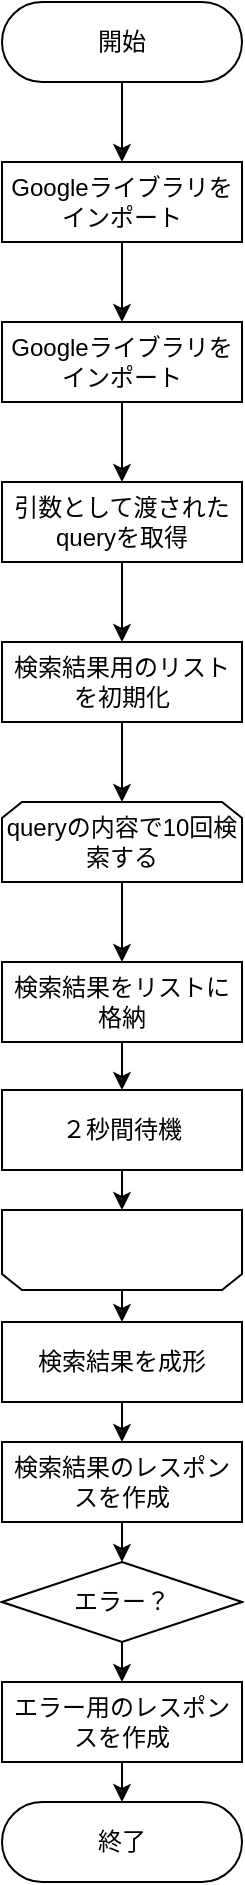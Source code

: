 <mxfile version="26.0.10">
  <diagram id="C5RBs43oDa-KdzZeNtuy" name="Page-1">
    <mxGraphModel dx="1426" dy="755" grid="1" gridSize="10" guides="1" tooltips="1" connect="1" arrows="1" fold="1" page="1" pageScale="1" pageWidth="827" pageHeight="1169" math="0" shadow="0">
      <root>
        <mxCell id="WIyWlLk6GJQsqaUBKTNV-0" />
        <mxCell id="WIyWlLk6GJQsqaUBKTNV-1" parent="WIyWlLk6GJQsqaUBKTNV-0" />
        <mxCell id="QCrwxpAt4398YTyObsWn-12" style="edgeStyle=orthogonalEdgeStyle;rounded=0;orthogonalLoop=1;jettySize=auto;html=1;exitX=0.5;exitY=1;exitDx=0;exitDy=0;entryX=0.5;entryY=0;entryDx=0;entryDy=0;" edge="1" parent="WIyWlLk6GJQsqaUBKTNV-1" source="qappX6rMIuu9krUGE73v-0" target="qappX6rMIuu9krUGE73v-1">
          <mxGeometry relative="1" as="geometry" />
        </mxCell>
        <mxCell id="qappX6rMIuu9krUGE73v-0" value="Googleライブラリをインポート" style="rounded=0;whiteSpace=wrap;html=1;" parent="WIyWlLk6GJQsqaUBKTNV-1" vertex="1">
          <mxGeometry x="320" y="120" width="120" height="40" as="geometry" />
        </mxCell>
        <mxCell id="QCrwxpAt4398YTyObsWn-13" style="edgeStyle=orthogonalEdgeStyle;rounded=0;orthogonalLoop=1;jettySize=auto;html=1;exitX=0.5;exitY=1;exitDx=0;exitDy=0;entryX=0.5;entryY=0;entryDx=0;entryDy=0;" edge="1" parent="WIyWlLk6GJQsqaUBKTNV-1" source="qappX6rMIuu9krUGE73v-1" target="qappX6rMIuu9krUGE73v-2">
          <mxGeometry relative="1" as="geometry" />
        </mxCell>
        <mxCell id="qappX6rMIuu9krUGE73v-1" value="Googleライブラリをインポート" style="rounded=0;whiteSpace=wrap;html=1;" parent="WIyWlLk6GJQsqaUBKTNV-1" vertex="1">
          <mxGeometry x="320" y="200" width="120" height="40" as="geometry" />
        </mxCell>
        <mxCell id="QCrwxpAt4398YTyObsWn-14" style="edgeStyle=orthogonalEdgeStyle;rounded=0;orthogonalLoop=1;jettySize=auto;html=1;exitX=0.5;exitY=1;exitDx=0;exitDy=0;entryX=0.5;entryY=0;entryDx=0;entryDy=0;" edge="1" parent="WIyWlLk6GJQsqaUBKTNV-1" source="qappX6rMIuu9krUGE73v-2" target="qappX6rMIuu9krUGE73v-3">
          <mxGeometry relative="1" as="geometry" />
        </mxCell>
        <mxCell id="qappX6rMIuu9krUGE73v-2" value="引数として渡されたqueryを取得" style="rounded=0;whiteSpace=wrap;html=1;" parent="WIyWlLk6GJQsqaUBKTNV-1" vertex="1">
          <mxGeometry x="320" y="280" width="120" height="40" as="geometry" />
        </mxCell>
        <mxCell id="QCrwxpAt4398YTyObsWn-15" style="edgeStyle=orthogonalEdgeStyle;rounded=0;orthogonalLoop=1;jettySize=auto;html=1;exitX=0.5;exitY=1;exitDx=0;exitDy=0;entryX=0.5;entryY=0;entryDx=0;entryDy=0;" edge="1" parent="WIyWlLk6GJQsqaUBKTNV-1" source="qappX6rMIuu9krUGE73v-3" target="qappX6rMIuu9krUGE73v-4">
          <mxGeometry relative="1" as="geometry" />
        </mxCell>
        <mxCell id="qappX6rMIuu9krUGE73v-3" value="検索結果用のリストを初期化" style="rounded=0;whiteSpace=wrap;html=1;" parent="WIyWlLk6GJQsqaUBKTNV-1" vertex="1">
          <mxGeometry x="320" y="360" width="120" height="40" as="geometry" />
        </mxCell>
        <mxCell id="QCrwxpAt4398YTyObsWn-2" style="edgeStyle=orthogonalEdgeStyle;rounded=0;orthogonalLoop=1;jettySize=auto;html=1;exitX=0.5;exitY=1;exitDx=0;exitDy=0;entryX=0.5;entryY=0;entryDx=0;entryDy=0;" edge="1" parent="WIyWlLk6GJQsqaUBKTNV-1" source="qappX6rMIuu9krUGE73v-4" target="qappX6rMIuu9krUGE73v-5">
          <mxGeometry relative="1" as="geometry" />
        </mxCell>
        <mxCell id="qappX6rMIuu9krUGE73v-4" value="queryの内容で10回検索する" style="shape=loopLimit;whiteSpace=wrap;html=1;size=10;" parent="WIyWlLk6GJQsqaUBKTNV-1" vertex="1">
          <mxGeometry x="320" y="440" width="120" height="40" as="geometry" />
        </mxCell>
        <mxCell id="QCrwxpAt4398YTyObsWn-3" style="edgeStyle=orthogonalEdgeStyle;rounded=0;orthogonalLoop=1;jettySize=auto;html=1;exitX=0.5;exitY=1;exitDx=0;exitDy=0;entryX=0.5;entryY=0;entryDx=0;entryDy=0;" edge="1" parent="WIyWlLk6GJQsqaUBKTNV-1" source="qappX6rMIuu9krUGE73v-5" target="qappX6rMIuu9krUGE73v-6">
          <mxGeometry relative="1" as="geometry" />
        </mxCell>
        <mxCell id="qappX6rMIuu9krUGE73v-5" value="検索結果をリストに格納" style="rounded=0;whiteSpace=wrap;html=1;" parent="WIyWlLk6GJQsqaUBKTNV-1" vertex="1">
          <mxGeometry x="320" y="520" width="120" height="40" as="geometry" />
        </mxCell>
        <mxCell id="QCrwxpAt4398YTyObsWn-4" style="edgeStyle=orthogonalEdgeStyle;rounded=0;orthogonalLoop=1;jettySize=auto;html=1;exitX=0.5;exitY=1;exitDx=0;exitDy=0;entryX=0.5;entryY=1;entryDx=0;entryDy=0;" edge="1" parent="WIyWlLk6GJQsqaUBKTNV-1" source="qappX6rMIuu9krUGE73v-6" target="QCrwxpAt4398YTyObsWn-0">
          <mxGeometry relative="1" as="geometry" />
        </mxCell>
        <mxCell id="qappX6rMIuu9krUGE73v-6" value="２秒間待機" style="rounded=0;whiteSpace=wrap;html=1;" parent="WIyWlLk6GJQsqaUBKTNV-1" vertex="1">
          <mxGeometry x="320" y="584" width="120" height="40" as="geometry" />
        </mxCell>
        <mxCell id="QCrwxpAt4398YTyObsWn-6" style="edgeStyle=orthogonalEdgeStyle;rounded=0;orthogonalLoop=1;jettySize=auto;html=1;exitX=0.5;exitY=1;exitDx=0;exitDy=0;entryX=0.5;entryY=0;entryDx=0;entryDy=0;" edge="1" parent="WIyWlLk6GJQsqaUBKTNV-1" source="qappX6rMIuu9krUGE73v-7" target="qappX6rMIuu9krUGE73v-8">
          <mxGeometry relative="1" as="geometry" />
        </mxCell>
        <mxCell id="qappX6rMIuu9krUGE73v-7" value="検索結果を成形" style="rounded=0;whiteSpace=wrap;html=1;" parent="WIyWlLk6GJQsqaUBKTNV-1" vertex="1">
          <mxGeometry x="320" y="700" width="120" height="40" as="geometry" />
        </mxCell>
        <mxCell id="QCrwxpAt4398YTyObsWn-7" style="edgeStyle=orthogonalEdgeStyle;rounded=0;orthogonalLoop=1;jettySize=auto;html=1;exitX=0.5;exitY=1;exitDx=0;exitDy=0;entryX=0.5;entryY=0;entryDx=0;entryDy=0;" edge="1" parent="WIyWlLk6GJQsqaUBKTNV-1" source="qappX6rMIuu9krUGE73v-8" target="qappX6rMIuu9krUGE73v-9">
          <mxGeometry relative="1" as="geometry" />
        </mxCell>
        <mxCell id="qappX6rMIuu9krUGE73v-8" value="検索結果のレスポンスを作成" style="rounded=0;whiteSpace=wrap;html=1;" parent="WIyWlLk6GJQsqaUBKTNV-1" vertex="1">
          <mxGeometry x="320" y="760" width="120" height="40" as="geometry" />
        </mxCell>
        <mxCell id="QCrwxpAt4398YTyObsWn-8" style="edgeStyle=orthogonalEdgeStyle;rounded=0;orthogonalLoop=1;jettySize=auto;html=1;exitX=0.5;exitY=1;exitDx=0;exitDy=0;entryX=0.5;entryY=0;entryDx=0;entryDy=0;" edge="1" parent="WIyWlLk6GJQsqaUBKTNV-1" source="qappX6rMIuu9krUGE73v-9" target="qappX6rMIuu9krUGE73v-10">
          <mxGeometry relative="1" as="geometry" />
        </mxCell>
        <mxCell id="qappX6rMIuu9krUGE73v-9" value="エラー？" style="rhombus;whiteSpace=wrap;html=1;" parent="WIyWlLk6GJQsqaUBKTNV-1" vertex="1">
          <mxGeometry x="320" y="820" width="120" height="40" as="geometry" />
        </mxCell>
        <mxCell id="QCrwxpAt4398YTyObsWn-16" style="edgeStyle=orthogonalEdgeStyle;rounded=0;orthogonalLoop=1;jettySize=auto;html=1;exitX=0.5;exitY=1;exitDx=0;exitDy=0;entryX=0.5;entryY=0;entryDx=0;entryDy=0;" edge="1" parent="WIyWlLk6GJQsqaUBKTNV-1" source="qappX6rMIuu9krUGE73v-10" target="QCrwxpAt4398YTyObsWn-9">
          <mxGeometry relative="1" as="geometry" />
        </mxCell>
        <mxCell id="qappX6rMIuu9krUGE73v-10" value="エラー用のレスポンスを作成" style="rounded=0;whiteSpace=wrap;html=1;" parent="WIyWlLk6GJQsqaUBKTNV-1" vertex="1">
          <mxGeometry x="320" y="880" width="120" height="40" as="geometry" />
        </mxCell>
        <mxCell id="QCrwxpAt4398YTyObsWn-5" style="edgeStyle=orthogonalEdgeStyle;rounded=0;orthogonalLoop=1;jettySize=auto;html=1;exitX=0.5;exitY=0;exitDx=0;exitDy=0;entryX=0.5;entryY=0;entryDx=0;entryDy=0;" edge="1" parent="WIyWlLk6GJQsqaUBKTNV-1" source="QCrwxpAt4398YTyObsWn-0" target="qappX6rMIuu9krUGE73v-7">
          <mxGeometry relative="1" as="geometry" />
        </mxCell>
        <mxCell id="QCrwxpAt4398YTyObsWn-0" value="" style="shape=loopLimit;whiteSpace=wrap;html=1;size=10;rotation=-180;" vertex="1" parent="WIyWlLk6GJQsqaUBKTNV-1">
          <mxGeometry x="320" y="644" width="120" height="40" as="geometry" />
        </mxCell>
        <mxCell id="QCrwxpAt4398YTyObsWn-9" value="終了" style="rounded=1;whiteSpace=wrap;html=1;arcSize=50;" vertex="1" parent="WIyWlLk6GJQsqaUBKTNV-1">
          <mxGeometry x="320" y="940" width="120" height="40" as="geometry" />
        </mxCell>
        <mxCell id="QCrwxpAt4398YTyObsWn-11" style="edgeStyle=orthogonalEdgeStyle;rounded=0;orthogonalLoop=1;jettySize=auto;html=1;exitX=0.5;exitY=1;exitDx=0;exitDy=0;entryX=0.5;entryY=0;entryDx=0;entryDy=0;" edge="1" parent="WIyWlLk6GJQsqaUBKTNV-1" source="QCrwxpAt4398YTyObsWn-10" target="qappX6rMIuu9krUGE73v-0">
          <mxGeometry relative="1" as="geometry" />
        </mxCell>
        <mxCell id="QCrwxpAt4398YTyObsWn-10" value="開始" style="rounded=1;whiteSpace=wrap;html=1;arcSize=50;" vertex="1" parent="WIyWlLk6GJQsqaUBKTNV-1">
          <mxGeometry x="320" y="40" width="120" height="40" as="geometry" />
        </mxCell>
      </root>
    </mxGraphModel>
  </diagram>
</mxfile>
